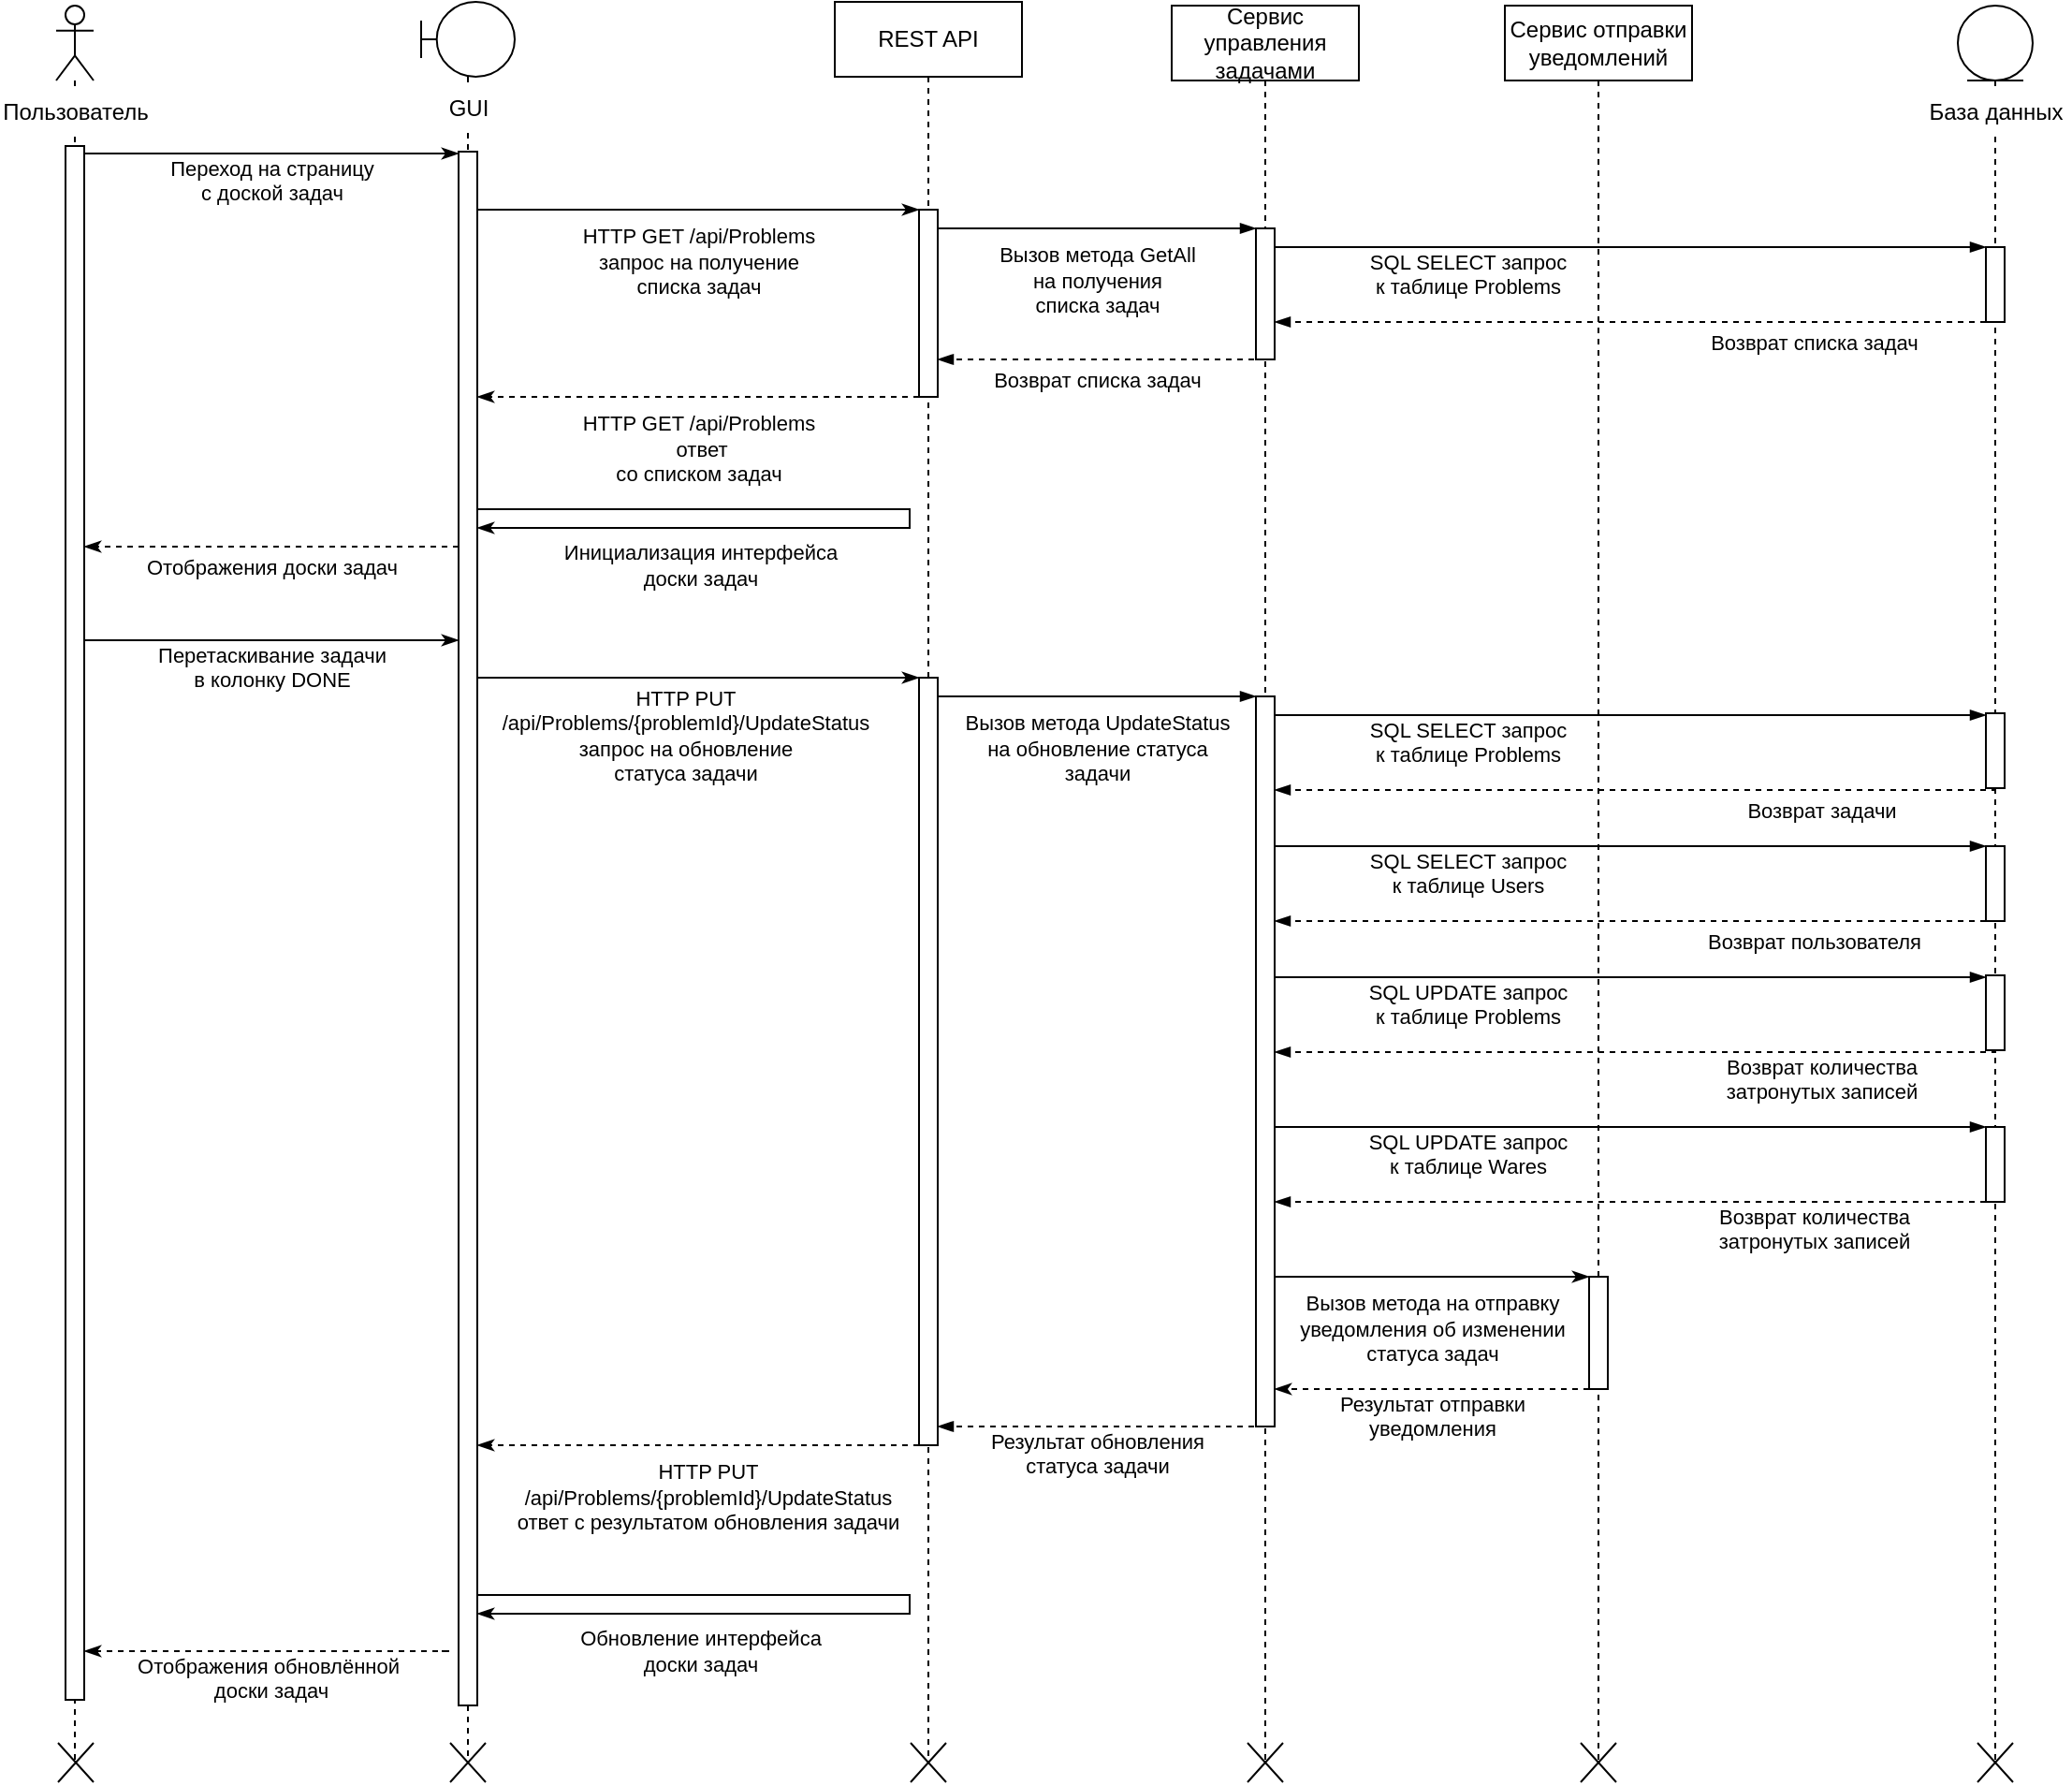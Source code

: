 <mxfile version="21.3.2" type="device">
  <diagram name="Страница 1" id="DM5A7a2sBH60GUnruqmK">
    <mxGraphModel dx="2025" dy="940" grid="0" gridSize="10" guides="1" tooltips="1" connect="1" arrows="1" fold="1" page="0" pageScale="1" pageWidth="1400" pageHeight="850" math="0" shadow="0">
      <root>
        <mxCell id="0" />
        <mxCell id="1" parent="0" />
        <mxCell id="xIKeQf0XdznSWOi6v45g-2" value="" style="shape=umlLifeline;perimeter=lifelinePerimeter;whiteSpace=wrap;html=1;container=1;dropTarget=0;collapsible=0;recursiveResize=0;outlineConnect=0;portConstraint=eastwest;newEdgeStyle={&quot;edgeStyle&quot;:&quot;elbowEdgeStyle&quot;,&quot;elbow&quot;:&quot;vertical&quot;,&quot;curved&quot;:0,&quot;rounded&quot;:0};participant=umlActor;" vertex="1" parent="1">
          <mxGeometry x="204" y="141" width="20" height="939" as="geometry" />
        </mxCell>
        <mxCell id="uNYKcoVuDFgx-AQFCIqF-11" value="REST API" style="shape=umlLifeline;perimeter=lifelinePerimeter;whiteSpace=wrap;html=1;container=1;dropTarget=0;collapsible=0;recursiveResize=0;outlineConnect=0;portConstraint=eastwest;newEdgeStyle={&quot;edgeStyle&quot;:&quot;elbowEdgeStyle&quot;,&quot;elbow&quot;:&quot;vertical&quot;,&quot;curved&quot;:0,&quot;rounded&quot;:0};" parent="1" vertex="1">
          <mxGeometry x="620" y="139" width="100" height="941" as="geometry" />
        </mxCell>
        <mxCell id="uNYKcoVuDFgx-AQFCIqF-17" value="" style="html=1;points=[];perimeter=orthogonalPerimeter;outlineConnect=0;targetShapes=umlLifeline;portConstraint=eastwest;newEdgeStyle={&quot;edgeStyle&quot;:&quot;elbowEdgeStyle&quot;,&quot;elbow&quot;:&quot;vertical&quot;,&quot;curved&quot;:0,&quot;rounded&quot;:0};" parent="uNYKcoVuDFgx-AQFCIqF-11" vertex="1">
          <mxGeometry x="45" y="111" width="10" height="100" as="geometry" />
        </mxCell>
        <mxCell id="uNYKcoVuDFgx-AQFCIqF-32" value="" style="html=1;points=[];perimeter=orthogonalPerimeter;outlineConnect=0;targetShapes=umlLifeline;portConstraint=eastwest;newEdgeStyle={&quot;edgeStyle&quot;:&quot;elbowEdgeStyle&quot;,&quot;elbow&quot;:&quot;vertical&quot;,&quot;curved&quot;:0,&quot;rounded&quot;:0};" parent="uNYKcoVuDFgx-AQFCIqF-11" vertex="1">
          <mxGeometry x="45" y="361" width="10" height="410" as="geometry" />
        </mxCell>
        <mxCell id="uNYKcoVuDFgx-AQFCIqF-12" value="Сервис управления задачами" style="shape=umlLifeline;perimeter=lifelinePerimeter;whiteSpace=wrap;html=1;container=1;dropTarget=0;collapsible=0;recursiveResize=0;outlineConnect=0;portConstraint=eastwest;newEdgeStyle={&quot;edgeStyle&quot;:&quot;elbowEdgeStyle&quot;,&quot;elbow&quot;:&quot;vertical&quot;,&quot;curved&quot;:0,&quot;rounded&quot;:0};" parent="1" vertex="1">
          <mxGeometry x="800" y="141" width="100" height="939" as="geometry" />
        </mxCell>
        <mxCell id="uNYKcoVuDFgx-AQFCIqF-20" value="" style="html=1;points=[];perimeter=orthogonalPerimeter;outlineConnect=0;targetShapes=umlLifeline;portConstraint=eastwest;newEdgeStyle={&quot;edgeStyle&quot;:&quot;elbowEdgeStyle&quot;,&quot;elbow&quot;:&quot;vertical&quot;,&quot;curved&quot;:0,&quot;rounded&quot;:0};" parent="uNYKcoVuDFgx-AQFCIqF-12" vertex="1">
          <mxGeometry x="45" y="119" width="10" height="70" as="geometry" />
        </mxCell>
        <mxCell id="uNYKcoVuDFgx-AQFCIqF-33" value="" style="html=1;points=[];perimeter=orthogonalPerimeter;outlineConnect=0;targetShapes=umlLifeline;portConstraint=eastwest;newEdgeStyle={&quot;edgeStyle&quot;:&quot;elbowEdgeStyle&quot;,&quot;elbow&quot;:&quot;vertical&quot;,&quot;curved&quot;:0,&quot;rounded&quot;:0};" parent="uNYKcoVuDFgx-AQFCIqF-12" vertex="1">
          <mxGeometry x="45" y="369" width="10" height="390" as="geometry" />
        </mxCell>
        <mxCell id="uNYKcoVuDFgx-AQFCIqF-16" value="Переход на страницу &lt;br&gt;с доской задач" style="html=1;verticalAlign=bottom;endArrow=classicThin;edgeStyle=elbowEdgeStyle;elbow=vertical;curved=0;rounded=0;endFill=1;" parent="1" source="uNYKcoVuDFgx-AQFCIqF-14" target="uNYKcoVuDFgx-AQFCIqF-15" edge="1">
          <mxGeometry y="-30" width="80" relative="1" as="geometry">
            <mxPoint x="260" y="240" as="sourcePoint" />
            <mxPoint x="340" y="240" as="targetPoint" />
            <Array as="points">
              <mxPoint x="320" y="220" />
              <mxPoint x="290" y="240" />
            </Array>
            <mxPoint as="offset" />
          </mxGeometry>
        </mxCell>
        <mxCell id="uNYKcoVuDFgx-AQFCIqF-18" value="HTTP GET /api/Problems&lt;br&gt;запрос на получение &lt;br&gt;списка задач" style="html=1;verticalAlign=bottom;endArrow=classicThin;edgeStyle=elbowEdgeStyle;elbow=vertical;curved=0;rounded=0;endFill=1;" parent="1" source="uNYKcoVuDFgx-AQFCIqF-15" target="uNYKcoVuDFgx-AQFCIqF-17" edge="1">
          <mxGeometry y="-50" width="80" relative="1" as="geometry">
            <mxPoint x="500" y="250" as="sourcePoint" />
            <mxPoint x="660" y="250" as="targetPoint" />
            <Array as="points">
              <mxPoint x="575" y="250" />
              <mxPoint x="545" y="270" />
            </Array>
            <mxPoint as="offset" />
          </mxGeometry>
        </mxCell>
        <mxCell id="uNYKcoVuDFgx-AQFCIqF-19" value="Сервис отправки уведомлений" style="shape=umlLifeline;perimeter=lifelinePerimeter;whiteSpace=wrap;html=1;container=1;dropTarget=0;collapsible=0;recursiveResize=0;outlineConnect=0;portConstraint=eastwest;newEdgeStyle={&quot;edgeStyle&quot;:&quot;elbowEdgeStyle&quot;,&quot;elbow&quot;:&quot;vertical&quot;,&quot;curved&quot;:0,&quot;rounded&quot;:0};" parent="1" vertex="1">
          <mxGeometry x="978" y="141" width="100" height="939" as="geometry" />
        </mxCell>
        <mxCell id="OOK6wu0mRHpL1KG_avXk-5" value="" style="html=1;points=[];perimeter=orthogonalPerimeter;outlineConnect=0;targetShapes=umlLifeline;portConstraint=eastwest;newEdgeStyle={&quot;edgeStyle&quot;:&quot;elbowEdgeStyle&quot;,&quot;elbow&quot;:&quot;vertical&quot;,&quot;curved&quot;:0,&quot;rounded&quot;:0};" parent="uNYKcoVuDFgx-AQFCIqF-19" vertex="1">
          <mxGeometry x="45" y="679" width="10" height="60" as="geometry" />
        </mxCell>
        <mxCell id="uNYKcoVuDFgx-AQFCIqF-21" value="Вызов метода&amp;nbsp;GetAll&lt;br&gt;на получения &lt;br&gt;списка задач" style="html=1;verticalAlign=bottom;endArrow=blockThin;edgeStyle=elbowEdgeStyle;elbow=vertical;curved=0;rounded=0;endFill=1;" parent="1" source="uNYKcoVuDFgx-AQFCIqF-17" target="uNYKcoVuDFgx-AQFCIqF-20" edge="1">
          <mxGeometry x="-0.002" y="-50" width="80" relative="1" as="geometry">
            <mxPoint x="680" y="260" as="sourcePoint" />
            <mxPoint x="840" y="260" as="targetPoint" />
            <Array as="points">
              <mxPoint x="750" y="260" />
              <mxPoint x="720" y="280" />
            </Array>
            <mxPoint as="offset" />
          </mxGeometry>
        </mxCell>
        <mxCell id="uNYKcoVuDFgx-AQFCIqF-23" value="SQL SELECT запрос&lt;br&gt;к таблице Problems" style="html=1;verticalAlign=bottom;endArrow=blockThin;edgeStyle=elbowEdgeStyle;elbow=vertical;curved=0;rounded=0;endFill=1;" parent="1" source="uNYKcoVuDFgx-AQFCIqF-20" target="uNYKcoVuDFgx-AQFCIqF-22" edge="1">
          <mxGeometry x="-0.457" y="-30" width="80" relative="1" as="geometry">
            <mxPoint x="920" y="270" as="sourcePoint" />
            <mxPoint x="1200" y="270" as="targetPoint" />
            <Array as="points">
              <mxPoint x="1105" y="270" />
              <mxPoint x="1075" y="290" />
            </Array>
            <mxPoint as="offset" />
          </mxGeometry>
        </mxCell>
        <mxCell id="uNYKcoVuDFgx-AQFCIqF-24" value="Возврат списка задач" style="html=1;verticalAlign=bottom;endArrow=blockThin;edgeStyle=elbowEdgeStyle;elbow=vertical;curved=0;rounded=0;endFill=1;dashed=1;" parent="1" source="uNYKcoVuDFgx-AQFCIqF-22" target="uNYKcoVuDFgx-AQFCIqF-20" edge="1">
          <mxGeometry x="-0.514" y="20" width="80" relative="1" as="geometry">
            <mxPoint x="1200.0" y="310" as="sourcePoint" />
            <mxPoint x="1030.0" y="310" as="targetPoint" />
            <Array as="points">
              <mxPoint x="1125.0" y="310" />
              <mxPoint x="1155.0" y="330" />
            </Array>
            <mxPoint as="offset" />
          </mxGeometry>
        </mxCell>
        <mxCell id="uNYKcoVuDFgx-AQFCIqF-25" value="Возврат списка задач" style="html=1;verticalAlign=bottom;endArrow=blockThin;edgeStyle=elbowEdgeStyle;elbow=vertical;curved=0;rounded=0;endFill=1;dashed=1;" parent="1" target="uNYKcoVuDFgx-AQFCIqF-17" edge="1">
          <mxGeometry x="0.029" y="20" width="80" relative="1" as="geometry">
            <mxPoint x="850" y="330" as="sourcePoint" />
            <mxPoint x="680" y="330" as="targetPoint" />
            <Array as="points">
              <mxPoint x="850.0" y="330" />
              <mxPoint x="880.0" y="350" />
            </Array>
            <mxPoint as="offset" />
          </mxGeometry>
        </mxCell>
        <mxCell id="uNYKcoVuDFgx-AQFCIqF-26" value="HTTP GET /api/Problems&lt;br&gt;&amp;nbsp;ответ &lt;br&gt;со списком задач" style="html=1;verticalAlign=bottom;endArrow=classicThin;edgeStyle=elbowEdgeStyle;elbow=vertical;curved=0;rounded=0;endFill=1;dashed=1;" parent="1" target="uNYKcoVuDFgx-AQFCIqF-15" edge="1">
          <mxGeometry y="50" width="80" relative="1" as="geometry">
            <mxPoint x="665" y="350" as="sourcePoint" />
            <mxPoint x="500" y="350" as="targetPoint" />
            <Array as="points">
              <mxPoint x="665.0" y="350" />
              <mxPoint x="695.0" y="370" />
            </Array>
            <mxPoint as="offset" />
          </mxGeometry>
        </mxCell>
        <mxCell id="uNYKcoVuDFgx-AQFCIqF-29" value="Отображения доски задач" style="html=1;verticalAlign=bottom;endArrow=classicThin;edgeStyle=elbowEdgeStyle;elbow=vertical;curved=0;rounded=0;endFill=1;dashed=1;" parent="1" source="uNYKcoVuDFgx-AQFCIqF-15" target="uNYKcoVuDFgx-AQFCIqF-14" edge="1">
          <mxGeometry y="20" width="80" relative="1" as="geometry">
            <mxPoint x="410" y="430" as="sourcePoint" />
            <mxPoint x="240" y="430" as="targetPoint" />
            <Array as="points">
              <mxPoint x="410.0" y="430" />
              <mxPoint x="440.0" y="450" />
            </Array>
            <mxPoint as="offset" />
          </mxGeometry>
        </mxCell>
        <mxCell id="uNYKcoVuDFgx-AQFCIqF-30" value="Перетаскивание задачи &lt;br&gt;в колонку DONE" style="html=1;verticalAlign=bottom;endArrow=classicThin;edgeStyle=elbowEdgeStyle;elbow=vertical;curved=0;rounded=0;endFill=1;" parent="1" source="uNYKcoVuDFgx-AQFCIqF-14" target="uNYKcoVuDFgx-AQFCIqF-15" edge="1">
          <mxGeometry y="-30" width="80" relative="1" as="geometry">
            <mxPoint x="250" y="480" as="sourcePoint" />
            <mxPoint x="410" y="480" as="targetPoint" />
            <Array as="points">
              <mxPoint x="325" y="480" />
              <mxPoint x="295" y="500" />
            </Array>
            <mxPoint as="offset" />
          </mxGeometry>
        </mxCell>
        <mxCell id="uNYKcoVuDFgx-AQFCIqF-31" value="HTTP PUT &lt;br&gt;/api/Problems/{problemId}/UpdateStatus&lt;br&gt;запрос на обновление &lt;br&gt;статуса задачи" style="html=1;verticalAlign=bottom;endArrow=classicThin;edgeStyle=elbowEdgeStyle;elbow=vertical;curved=0;rounded=0;endFill=1;" parent="1" source="uNYKcoVuDFgx-AQFCIqF-15" target="uNYKcoVuDFgx-AQFCIqF-32" edge="1">
          <mxGeometry x="-0.059" y="-60" width="80" relative="1" as="geometry">
            <mxPoint x="490" y="500" as="sourcePoint" />
            <mxPoint x="660" y="500" as="targetPoint" />
            <Array as="points">
              <mxPoint x="570" y="500" />
              <mxPoint x="540" y="520" />
            </Array>
            <mxPoint as="offset" />
          </mxGeometry>
        </mxCell>
        <mxCell id="uNYKcoVuDFgx-AQFCIqF-34" value="Вызов метода UpdateStatus&lt;br&gt;на обновление статуса&lt;br&gt;задачи" style="html=1;verticalAlign=bottom;endArrow=blockThin;edgeStyle=elbowEdgeStyle;elbow=vertical;curved=0;rounded=0;endFill=1;" parent="1" source="uNYKcoVuDFgx-AQFCIqF-32" target="uNYKcoVuDFgx-AQFCIqF-33" edge="1">
          <mxGeometry y="-50" width="80" relative="1" as="geometry">
            <mxPoint x="700" y="510" as="sourcePoint" />
            <mxPoint x="840" y="510" as="targetPoint" />
            <Array as="points">
              <mxPoint x="745" y="510" />
              <mxPoint x="715" y="530" />
            </Array>
            <mxPoint as="offset" />
          </mxGeometry>
        </mxCell>
        <mxCell id="uNYKcoVuDFgx-AQFCIqF-36" value="SQL SELECT запрос&lt;br&gt;к таблице Problems" style="html=1;verticalAlign=bottom;endArrow=blockThin;edgeStyle=elbowEdgeStyle;elbow=vertical;curved=0;rounded=0;endFill=1;" parent="1" source="uNYKcoVuDFgx-AQFCIqF-33" target="uNYKcoVuDFgx-AQFCIqF-35" edge="1">
          <mxGeometry x="-0.457" y="-30" width="80" relative="1" as="geometry">
            <mxPoint x="865" y="520" as="sourcePoint" />
            <mxPoint x="1190" y="520" as="targetPoint" />
            <Array as="points">
              <mxPoint x="1115" y="520" />
              <mxPoint x="1085" y="540" />
            </Array>
            <mxPoint as="offset" />
          </mxGeometry>
        </mxCell>
        <mxCell id="uNYKcoVuDFgx-AQFCIqF-37" value="Возврат задачи" style="html=1;verticalAlign=bottom;endArrow=blockThin;edgeStyle=elbowEdgeStyle;elbow=vertical;curved=0;rounded=0;endFill=1;dashed=1;" parent="1" source="uNYKcoVuDFgx-AQFCIqF-35" target="uNYKcoVuDFgx-AQFCIqF-33" edge="1">
          <mxGeometry x="-0.514" y="20" width="80" relative="1" as="geometry">
            <mxPoint x="1200" y="560" as="sourcePoint" />
            <mxPoint x="860" y="560" as="targetPoint" />
            <Array as="points">
              <mxPoint x="1120.0" y="560" />
              <mxPoint x="1150.0" y="580" />
            </Array>
            <mxPoint as="offset" />
          </mxGeometry>
        </mxCell>
        <mxCell id="uNYKcoVuDFgx-AQFCIqF-39" value="SQL SELECT запрос&lt;br&gt;к таблице Users" style="html=1;verticalAlign=bottom;endArrow=blockThin;edgeStyle=elbowEdgeStyle;elbow=vertical;curved=0;rounded=0;endFill=1;" parent="1" source="uNYKcoVuDFgx-AQFCIqF-33" target="uNYKcoVuDFgx-AQFCIqF-38" edge="1">
          <mxGeometry x="-0.457" y="-30" width="80" relative="1" as="geometry">
            <mxPoint x="870" y="590" as="sourcePoint" />
            <mxPoint x="1200" y="590" as="targetPoint" />
            <Array as="points">
              <mxPoint x="1130" y="590" />
              <mxPoint x="1100" y="610" />
            </Array>
            <mxPoint as="offset" />
          </mxGeometry>
        </mxCell>
        <mxCell id="uNYKcoVuDFgx-AQFCIqF-40" value="Возврат пользователя" style="html=1;verticalAlign=bottom;endArrow=blockThin;edgeStyle=elbowEdgeStyle;elbow=vertical;curved=0;rounded=0;endFill=1;dashed=1;" parent="1" source="uNYKcoVuDFgx-AQFCIqF-38" target="uNYKcoVuDFgx-AQFCIqF-33" edge="1">
          <mxGeometry x="-0.514" y="20" width="80" relative="1" as="geometry">
            <mxPoint x="1200" y="630" as="sourcePoint" />
            <mxPoint x="860" y="630" as="targetPoint" />
            <Array as="points">
              <mxPoint x="1115.0" y="630" />
              <mxPoint x="1145.0" y="650" />
            </Array>
            <mxPoint as="offset" />
          </mxGeometry>
        </mxCell>
        <mxCell id="OOK6wu0mRHpL1KG_avXk-3" value="SQL UPDATE запрос&lt;br&gt;к таблице Problems" style="html=1;verticalAlign=bottom;endArrow=blockThin;edgeStyle=elbowEdgeStyle;elbow=vertical;curved=0;rounded=0;endFill=1;" parent="1" source="uNYKcoVuDFgx-AQFCIqF-33" target="OOK6wu0mRHpL1KG_avXk-1" edge="1">
          <mxGeometry x="-0.457" y="-30" width="80" relative="1" as="geometry">
            <mxPoint x="870" y="660" as="sourcePoint" />
            <mxPoint x="1200" y="660" as="targetPoint" />
            <Array as="points">
              <mxPoint x="1145" y="660" />
              <mxPoint x="1115" y="680" />
            </Array>
            <mxPoint as="offset" />
          </mxGeometry>
        </mxCell>
        <mxCell id="OOK6wu0mRHpL1KG_avXk-4" value="Возврат количества &lt;br&gt;затронутых записей" style="html=1;verticalAlign=bottom;endArrow=blockThin;edgeStyle=elbowEdgeStyle;elbow=vertical;curved=0;rounded=0;endFill=1;dashed=1;" parent="1" source="OOK6wu0mRHpL1KG_avXk-1" target="uNYKcoVuDFgx-AQFCIqF-33" edge="1">
          <mxGeometry x="-0.514" y="30" width="80" relative="1" as="geometry">
            <mxPoint x="1190" y="700" as="sourcePoint" />
            <mxPoint x="870" y="700" as="targetPoint" />
            <Array as="points">
              <mxPoint x="1130.0" y="700" />
              <mxPoint x="1160.0" y="720" />
            </Array>
            <mxPoint as="offset" />
          </mxGeometry>
        </mxCell>
        <mxCell id="OOK6wu0mRHpL1KG_avXk-6" value="Вызов метода на отправку &lt;br&gt;уведомления об изменении&lt;br&gt;статуса задач" style="html=1;verticalAlign=bottom;endArrow=classicThin;edgeStyle=elbowEdgeStyle;elbow=vertical;curved=0;rounded=0;endFill=1;" parent="1" source="uNYKcoVuDFgx-AQFCIqF-33" target="OOK6wu0mRHpL1KG_avXk-5" edge="1">
          <mxGeometry y="-50" width="80" relative="1" as="geometry">
            <mxPoint x="880" y="730" as="sourcePoint" />
            <mxPoint x="1020" y="730" as="targetPoint" />
            <Array as="points">
              <mxPoint x="910" y="820" />
              <mxPoint x="960" y="730" />
              <mxPoint x="930" y="750" />
            </Array>
            <mxPoint as="offset" />
          </mxGeometry>
        </mxCell>
        <mxCell id="OOK6wu0mRHpL1KG_avXk-8" value="SQL UPDATE запрос&lt;br&gt;к таблице Wares" style="html=1;verticalAlign=bottom;endArrow=blockThin;edgeStyle=elbowEdgeStyle;elbow=vertical;curved=0;rounded=0;endFill=1;" parent="1" source="uNYKcoVuDFgx-AQFCIqF-33" target="OOK6wu0mRHpL1KG_avXk-7" edge="1">
          <mxGeometry x="-0.457" y="-30" width="80" relative="1" as="geometry">
            <mxPoint x="860" y="740" as="sourcePoint" />
            <mxPoint x="1200" y="740" as="targetPoint" />
            <Array as="points">
              <mxPoint x="1140" y="740" />
              <mxPoint x="1110" y="760" />
            </Array>
            <mxPoint as="offset" />
          </mxGeometry>
        </mxCell>
        <mxCell id="OOK6wu0mRHpL1KG_avXk-9" value="Возврат количества &lt;br&gt;затронутых записей" style="html=1;verticalAlign=bottom;endArrow=blockThin;edgeStyle=elbowEdgeStyle;elbow=vertical;curved=0;rounded=0;endFill=1;dashed=1;" parent="1" source="OOK6wu0mRHpL1KG_avXk-7" target="uNYKcoVuDFgx-AQFCIqF-33" edge="1">
          <mxGeometry x="-0.514" y="30" width="80" relative="1" as="geometry">
            <mxPoint x="1200" y="780" as="sourcePoint" />
            <mxPoint x="860" y="780" as="targetPoint" />
            <Array as="points">
              <mxPoint x="1125.0" y="780" />
              <mxPoint x="1155.0" y="800" />
            </Array>
            <mxPoint as="offset" />
          </mxGeometry>
        </mxCell>
        <mxCell id="OOK6wu0mRHpL1KG_avXk-10" value="Результат отправки&lt;br&gt;уведомления" style="html=1;verticalAlign=bottom;endArrow=classicThin;edgeStyle=elbowEdgeStyle;elbow=vertical;curved=0;rounded=0;endFill=1;dashed=1;" parent="1" source="OOK6wu0mRHpL1KG_avXk-5" target="uNYKcoVuDFgx-AQFCIqF-33" edge="1">
          <mxGeometry y="30" width="80" relative="1" as="geometry">
            <mxPoint x="1020" y="880" as="sourcePoint" />
            <mxPoint x="860" y="880" as="targetPoint" />
            <Array as="points">
              <mxPoint x="940.0" y="880" />
              <mxPoint x="970.0" y="900" />
            </Array>
            <mxPoint as="offset" />
          </mxGeometry>
        </mxCell>
        <mxCell id="OOK6wu0mRHpL1KG_avXk-11" value="Результат обновления&lt;br&gt;статуса задачи" style="html=1;verticalAlign=bottom;endArrow=blockThin;edgeStyle=elbowEdgeStyle;elbow=vertical;curved=0;rounded=0;endFill=1;dashed=1;exitX=0.5;exitY=1;exitDx=0;exitDy=0;exitPerimeter=0;" parent="1" source="uNYKcoVuDFgx-AQFCIqF-33" target="uNYKcoVuDFgx-AQFCIqF-32" edge="1">
          <mxGeometry x="0.029" y="30" width="80" relative="1" as="geometry">
            <mxPoint x="840" y="900" as="sourcePoint" />
            <mxPoint x="680" y="900" as="targetPoint" />
            <Array as="points">
              <mxPoint x="760.0" y="900" />
              <mxPoint x="790.0" y="920" />
            </Array>
            <mxPoint as="offset" />
          </mxGeometry>
        </mxCell>
        <mxCell id="OOK6wu0mRHpL1KG_avXk-12" value="HTTP PUT&lt;br style=&quot;border-color: var(--border-color);&quot;&gt;/api/Problems/{problemId}/UpdateStatus&lt;br style=&quot;border-color: var(--border-color);&quot;&gt;ответ с результатом обновления задачи" style="html=1;verticalAlign=bottom;endArrow=classicThin;edgeStyle=elbowEdgeStyle;elbow=vertical;curved=0;rounded=0;endFill=1;dashed=1;" parent="1" source="uNYKcoVuDFgx-AQFCIqF-32" target="uNYKcoVuDFgx-AQFCIqF-15" edge="1">
          <mxGeometry x="-0.042" y="50" width="80" relative="1" as="geometry">
            <mxPoint x="660" y="910" as="sourcePoint" />
            <mxPoint x="430" y="910" as="targetPoint" />
            <Array as="points">
              <mxPoint x="660.0" y="910" />
              <mxPoint x="690.0" y="930" />
            </Array>
            <mxPoint as="offset" />
          </mxGeometry>
        </mxCell>
        <mxCell id="OOK6wu0mRHpL1KG_avXk-15" value="Отображения обновлённой&lt;br&gt;&amp;nbsp;доски задач" style="html=1;verticalAlign=bottom;endArrow=classicThin;edgeStyle=elbowEdgeStyle;elbow=vertical;curved=0;rounded=0;endFill=1;dashed=1;" parent="1" target="uNYKcoVuDFgx-AQFCIqF-14" edge="1">
          <mxGeometry x="0.029" y="30" width="80" relative="1" as="geometry">
            <mxPoint x="410" y="1020" as="sourcePoint" />
            <mxPoint x="250" y="1020" as="targetPoint" />
            <Array as="points">
              <mxPoint x="415.0" y="1020" />
              <mxPoint x="445.0" y="1040" />
            </Array>
            <mxPoint as="offset" />
          </mxGeometry>
        </mxCell>
        <mxCell id="uNYKcoVuDFgx-AQFCIqF-14" value="" style="html=1;points=[];perimeter=orthogonalPerimeter;outlineConnect=0;targetShapes=umlLifeline;portConstraint=eastwest;newEdgeStyle={&quot;edgeStyle&quot;:&quot;elbowEdgeStyle&quot;,&quot;elbow&quot;:&quot;vertical&quot;,&quot;curved&quot;:0,&quot;rounded&quot;:0};" parent="1" vertex="1">
          <mxGeometry x="209" y="216" width="10" height="830" as="geometry" />
        </mxCell>
        <mxCell id="xIKeQf0XdznSWOi6v45g-3" value="" style="shape=umlDestroy;whiteSpace=wrap;html=1;strokeWidth=1;targetShapes=umlLifeline;" vertex="1" parent="1">
          <mxGeometry x="1230.5" y="1069" width="19" height="21" as="geometry" />
        </mxCell>
        <mxCell id="xIKeQf0XdznSWOi6v45g-4" value="" style="shape=umlDestroy;whiteSpace=wrap;html=1;strokeWidth=1;targetShapes=umlLifeline;" vertex="1" parent="1">
          <mxGeometry x="1018.5" y="1069" width="19" height="21" as="geometry" />
        </mxCell>
        <mxCell id="xIKeQf0XdznSWOi6v45g-5" value="" style="shape=umlDestroy;whiteSpace=wrap;html=1;strokeWidth=1;targetShapes=umlLifeline;" vertex="1" parent="1">
          <mxGeometry x="840.5" y="1069" width="19" height="21" as="geometry" />
        </mxCell>
        <mxCell id="xIKeQf0XdznSWOi6v45g-6" value="" style="shape=umlDestroy;whiteSpace=wrap;html=1;strokeWidth=1;targetShapes=umlLifeline;" vertex="1" parent="1">
          <mxGeometry x="660.5" y="1069" width="19" height="21" as="geometry" />
        </mxCell>
        <mxCell id="xIKeQf0XdznSWOi6v45g-7" value="" style="shape=umlDestroy;whiteSpace=wrap;html=1;strokeWidth=1;targetShapes=umlLifeline;" vertex="1" parent="1">
          <mxGeometry x="414.5" y="1069" width="19" height="21" as="geometry" />
        </mxCell>
        <mxCell id="xIKeQf0XdznSWOi6v45g-8" value="" style="shape=umlDestroy;whiteSpace=wrap;html=1;strokeWidth=1;targetShapes=umlLifeline;" vertex="1" parent="1">
          <mxGeometry x="205" y="1069" width="19" height="21" as="geometry" />
        </mxCell>
        <mxCell id="xIKeQf0XdznSWOi6v45g-9" value="" style="shape=umlLifeline;perimeter=lifelinePerimeter;whiteSpace=wrap;html=1;container=1;dropTarget=0;collapsible=0;recursiveResize=0;outlineConnect=0;portConstraint=eastwest;newEdgeStyle={&quot;edgeStyle&quot;:&quot;elbowEdgeStyle&quot;,&quot;elbow&quot;:&quot;vertical&quot;,&quot;curved&quot;:0,&quot;rounded&quot;:0};participant=umlBoundary;" vertex="1" parent="1">
          <mxGeometry x="399" y="139" width="50" height="941" as="geometry" />
        </mxCell>
        <mxCell id="xIKeQf0XdznSWOi6v45g-10" value="&lt;span style=&quot;font-weight: normal;&quot;&gt;Пользователь&lt;/span&gt;" style="text;align=center;fontStyle=1;verticalAlign=middle;spacingLeft=3;spacingRight=3;rotatable=0;points=[[0,0.5],[1,0.5]];portConstraint=eastwest;html=1;fillColor=default;" vertex="1" parent="1">
          <mxGeometry x="174" y="187" width="80" height="22" as="geometry" />
        </mxCell>
        <mxCell id="uNYKcoVuDFgx-AQFCIqF-15" value="" style="html=1;points=[];perimeter=orthogonalPerimeter;outlineConnect=0;targetShapes=umlLifeline;portConstraint=eastwest;newEdgeStyle={&quot;edgeStyle&quot;:&quot;elbowEdgeStyle&quot;,&quot;elbow&quot;:&quot;vertical&quot;,&quot;curved&quot;:0,&quot;rounded&quot;:0};" parent="1" vertex="1">
          <mxGeometry x="419" y="219" width="10" height="830" as="geometry" />
        </mxCell>
        <mxCell id="OOK6wu0mRHpL1KG_avXk-13" value="Обновление интерфейса&lt;br&gt;доски задач" style="html=1;align=center;spacingLeft=2;endArrow=classicThin;rounded=0;edgeStyle=orthogonalEdgeStyle;curved=0;rounded=0;endFill=1;" parent="1" source="uNYKcoVuDFgx-AQFCIqF-15" target="uNYKcoVuDFgx-AQFCIqF-15" edge="1">
          <mxGeometry x="0.5" y="20" relative="1" as="geometry">
            <mxPoint x="430" y="990" as="sourcePoint" />
            <Array as="points">
              <mxPoint x="660" y="990" />
              <mxPoint x="660" y="1000" />
            </Array>
            <mxPoint x="430" y="1000" as="targetPoint" />
            <mxPoint as="offset" />
          </mxGeometry>
        </mxCell>
        <mxCell id="uNYKcoVuDFgx-AQFCIqF-28" value="Инициализация интерфейса&lt;br&gt;доски задач" style="html=1;align=center;spacingLeft=2;endArrow=classicThin;rounded=0;edgeStyle=orthogonalEdgeStyle;curved=0;rounded=0;endFill=1;" parent="1" source="uNYKcoVuDFgx-AQFCIqF-15" target="uNYKcoVuDFgx-AQFCIqF-15" edge="1">
          <mxGeometry x="0.5" y="20" relative="1" as="geometry">
            <mxPoint x="430" y="410" as="sourcePoint" />
            <Array as="points">
              <mxPoint x="660" y="410" />
              <mxPoint x="660" y="420" />
            </Array>
            <mxPoint x="440" y="440" as="targetPoint" />
            <mxPoint as="offset" />
          </mxGeometry>
        </mxCell>
        <mxCell id="xIKeQf0XdznSWOi6v45g-11" value="&lt;span style=&quot;font-weight: 400;&quot;&gt;GUI&lt;/span&gt;" style="text;align=center;fontStyle=1;verticalAlign=middle;spacingLeft=3;spacingRight=3;rotatable=0;points=[[0,0.5],[1,0.5]];portConstraint=eastwest;html=1;fillColor=default;" vertex="1" parent="1">
          <mxGeometry x="384" y="183" width="80" height="26" as="geometry" />
        </mxCell>
        <mxCell id="xIKeQf0XdznSWOi6v45g-13" value="" style="shape=umlLifeline;perimeter=lifelinePerimeter;whiteSpace=wrap;html=1;container=1;dropTarget=0;collapsible=0;recursiveResize=0;outlineConnect=0;portConstraint=eastwest;newEdgeStyle={&quot;edgeStyle&quot;:&quot;elbowEdgeStyle&quot;,&quot;elbow&quot;:&quot;vertical&quot;,&quot;curved&quot;:0,&quot;rounded&quot;:0};participant=umlEntity;" vertex="1" parent="1">
          <mxGeometry x="1220" y="141" width="40" height="939" as="geometry" />
        </mxCell>
        <mxCell id="uNYKcoVuDFgx-AQFCIqF-22" value="" style="html=1;points=[];perimeter=orthogonalPerimeter;outlineConnect=0;targetShapes=umlLifeline;portConstraint=eastwest;newEdgeStyle={&quot;edgeStyle&quot;:&quot;elbowEdgeStyle&quot;,&quot;elbow&quot;:&quot;vertical&quot;,&quot;curved&quot;:0,&quot;rounded&quot;:0};" parent="1" vertex="1">
          <mxGeometry x="1235" y="270" width="10" height="40" as="geometry" />
        </mxCell>
        <mxCell id="uNYKcoVuDFgx-AQFCIqF-35" value="" style="html=1;points=[];perimeter=orthogonalPerimeter;outlineConnect=0;targetShapes=umlLifeline;portConstraint=eastwest;newEdgeStyle={&quot;edgeStyle&quot;:&quot;elbowEdgeStyle&quot;,&quot;elbow&quot;:&quot;vertical&quot;,&quot;curved&quot;:0,&quot;rounded&quot;:0};" parent="1" vertex="1">
          <mxGeometry x="1235" y="519" width="10" height="40" as="geometry" />
        </mxCell>
        <mxCell id="uNYKcoVuDFgx-AQFCIqF-38" value="" style="html=1;points=[];perimeter=orthogonalPerimeter;outlineConnect=0;targetShapes=umlLifeline;portConstraint=eastwest;newEdgeStyle={&quot;edgeStyle&quot;:&quot;elbowEdgeStyle&quot;,&quot;elbow&quot;:&quot;vertical&quot;,&quot;curved&quot;:0,&quot;rounded&quot;:0};" parent="1" vertex="1">
          <mxGeometry x="1235" y="590" width="10" height="40" as="geometry" />
        </mxCell>
        <mxCell id="OOK6wu0mRHpL1KG_avXk-1" value="" style="html=1;points=[];perimeter=orthogonalPerimeter;outlineConnect=0;targetShapes=umlLifeline;portConstraint=eastwest;newEdgeStyle={&quot;edgeStyle&quot;:&quot;elbowEdgeStyle&quot;,&quot;elbow&quot;:&quot;vertical&quot;,&quot;curved&quot;:0,&quot;rounded&quot;:0};" parent="1" vertex="1">
          <mxGeometry x="1235" y="659" width="10" height="40" as="geometry" />
        </mxCell>
        <mxCell id="OOK6wu0mRHpL1KG_avXk-7" value="" style="html=1;points=[];perimeter=orthogonalPerimeter;outlineConnect=0;targetShapes=umlLifeline;portConstraint=eastwest;newEdgeStyle={&quot;edgeStyle&quot;:&quot;elbowEdgeStyle&quot;,&quot;elbow&quot;:&quot;vertical&quot;,&quot;curved&quot;:0,&quot;rounded&quot;:0};" parent="1" vertex="1">
          <mxGeometry x="1235" y="740" width="10" height="40" as="geometry" />
        </mxCell>
        <mxCell id="xIKeQf0XdznSWOi6v45g-14" value="&lt;span style=&quot;font-weight: 400;&quot;&gt;База данных&lt;/span&gt;" style="text;align=center;fontStyle=1;verticalAlign=middle;spacingLeft=3;spacingRight=3;rotatable=0;points=[[0,0.5],[1,0.5]];portConstraint=eastwest;html=1;fillColor=default;" vertex="1" parent="1">
          <mxGeometry x="1200" y="185" width="80" height="26" as="geometry" />
        </mxCell>
      </root>
    </mxGraphModel>
  </diagram>
</mxfile>
